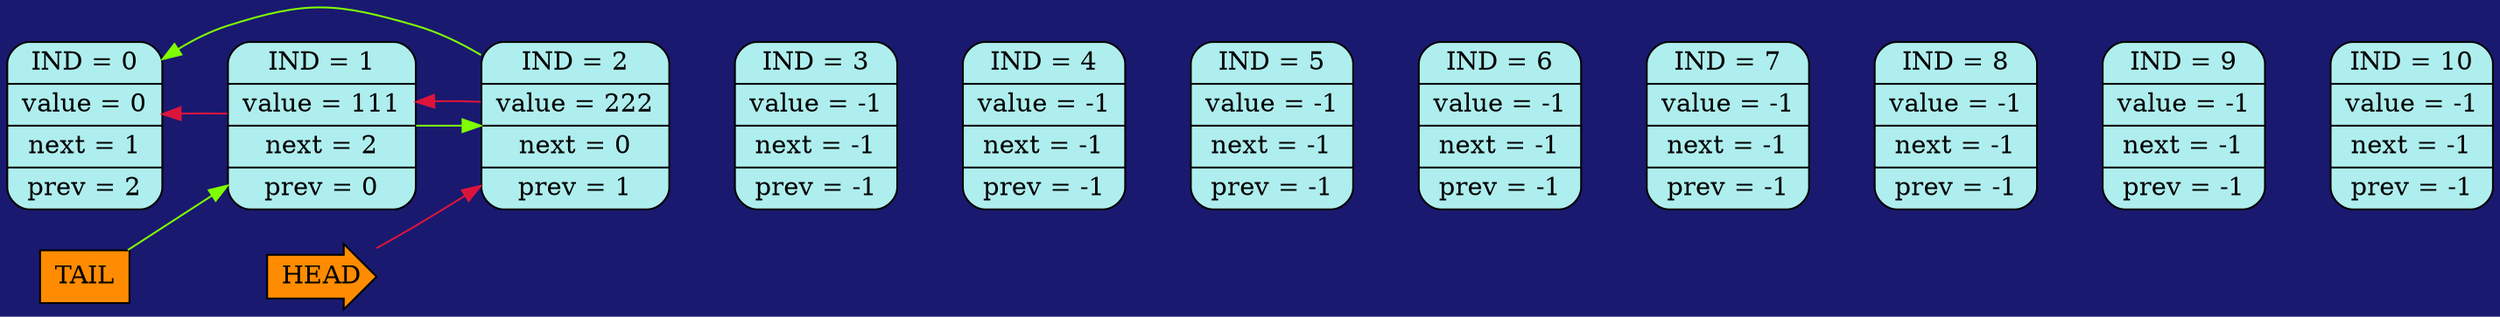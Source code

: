 digraph
{
bgcolor="#191970";
rankdir = LR;
edge[style="invis", weight = 1000000];
IND_0[shape=Mrecord, label = "IND = 0 | value = 0 | next = 1 | prev = 2 ", style="filled",fillcolor="#AFEEEE"]
IND_1[shape=Mrecord, label = "IND = 1 | value = 111 | next = 2 | prev = 0 ", style="filled",fillcolor="#AFEEEE"]
IND_2[shape=Mrecord, label = "IND = 2 | value = 222 | next = 0 | prev = 1 ", style="filled",fillcolor="#AFEEEE"]
IND_3[shape=Mrecord, label = "IND = 3 | value = -1 | next = -1 | prev = -1 ", style="filled",fillcolor="#AFEEEE"]
IND_4[shape=Mrecord, label = "IND = 4 | value = -1 | next = -1 | prev = -1 ", style="filled",fillcolor="#AFEEEE"]
IND_5[shape=Mrecord, label = "IND = 5 | value = -1 | next = -1 | prev = -1 ", style="filled",fillcolor="#AFEEEE"]
IND_6[shape=Mrecord, label = "IND = 6 | value = -1 | next = -1 | prev = -1 ", style="filled",fillcolor="#AFEEEE"]
IND_7[shape=Mrecord, label = "IND = 7 | value = -1 | next = -1 | prev = -1 ", style="filled",fillcolor="#AFEEEE"]
IND_8[shape=Mrecord, label = "IND = 8 | value = -1 | next = -1 | prev = -1 ", style="filled",fillcolor="#AFEEEE"]
IND_9[shape=Mrecord, label = "IND = 9 | value = -1 | next = -1 | prev = -1 ", style="filled",fillcolor="#AFEEEE"]
IND_10[shape=Mrecord, label = "IND = 10 | value = -1 | next = -1 | prev = -1 ", style="filled",fillcolor="#AFEEEE"]
IND_0 -> IND_1
IND_1 -> IND_2
IND_2 -> IND_3
IND_3 -> IND_4
IND_4 -> IND_5
IND_5 -> IND_6
IND_6 -> IND_7
IND_7 -> IND_8
IND_8 -> IND_9
IND_9 -> IND_10
TAIL[shape="rectangle", width = 0.5, height = 0.4, style="filled", fillcolor="#FF8C00"];
HEAD[shape="rarrow", width = 0.5, height = 0.5, style="filled", fillcolor="#FF8C00"];
{ rank = same; TAIL; IND_0}
TAIL -> HEAD
edge[color="#7FFF00", weight = 1, style=""];
IND_1 -> IND_2;
IND_2 -> IND_0;
TAIL -> IND_1;
edge[color="#DC143C", weight = 1, style=""];
IND_1 -> IND_0;
IND_2 -> IND_1;
HEAD -> IND_2;
}

